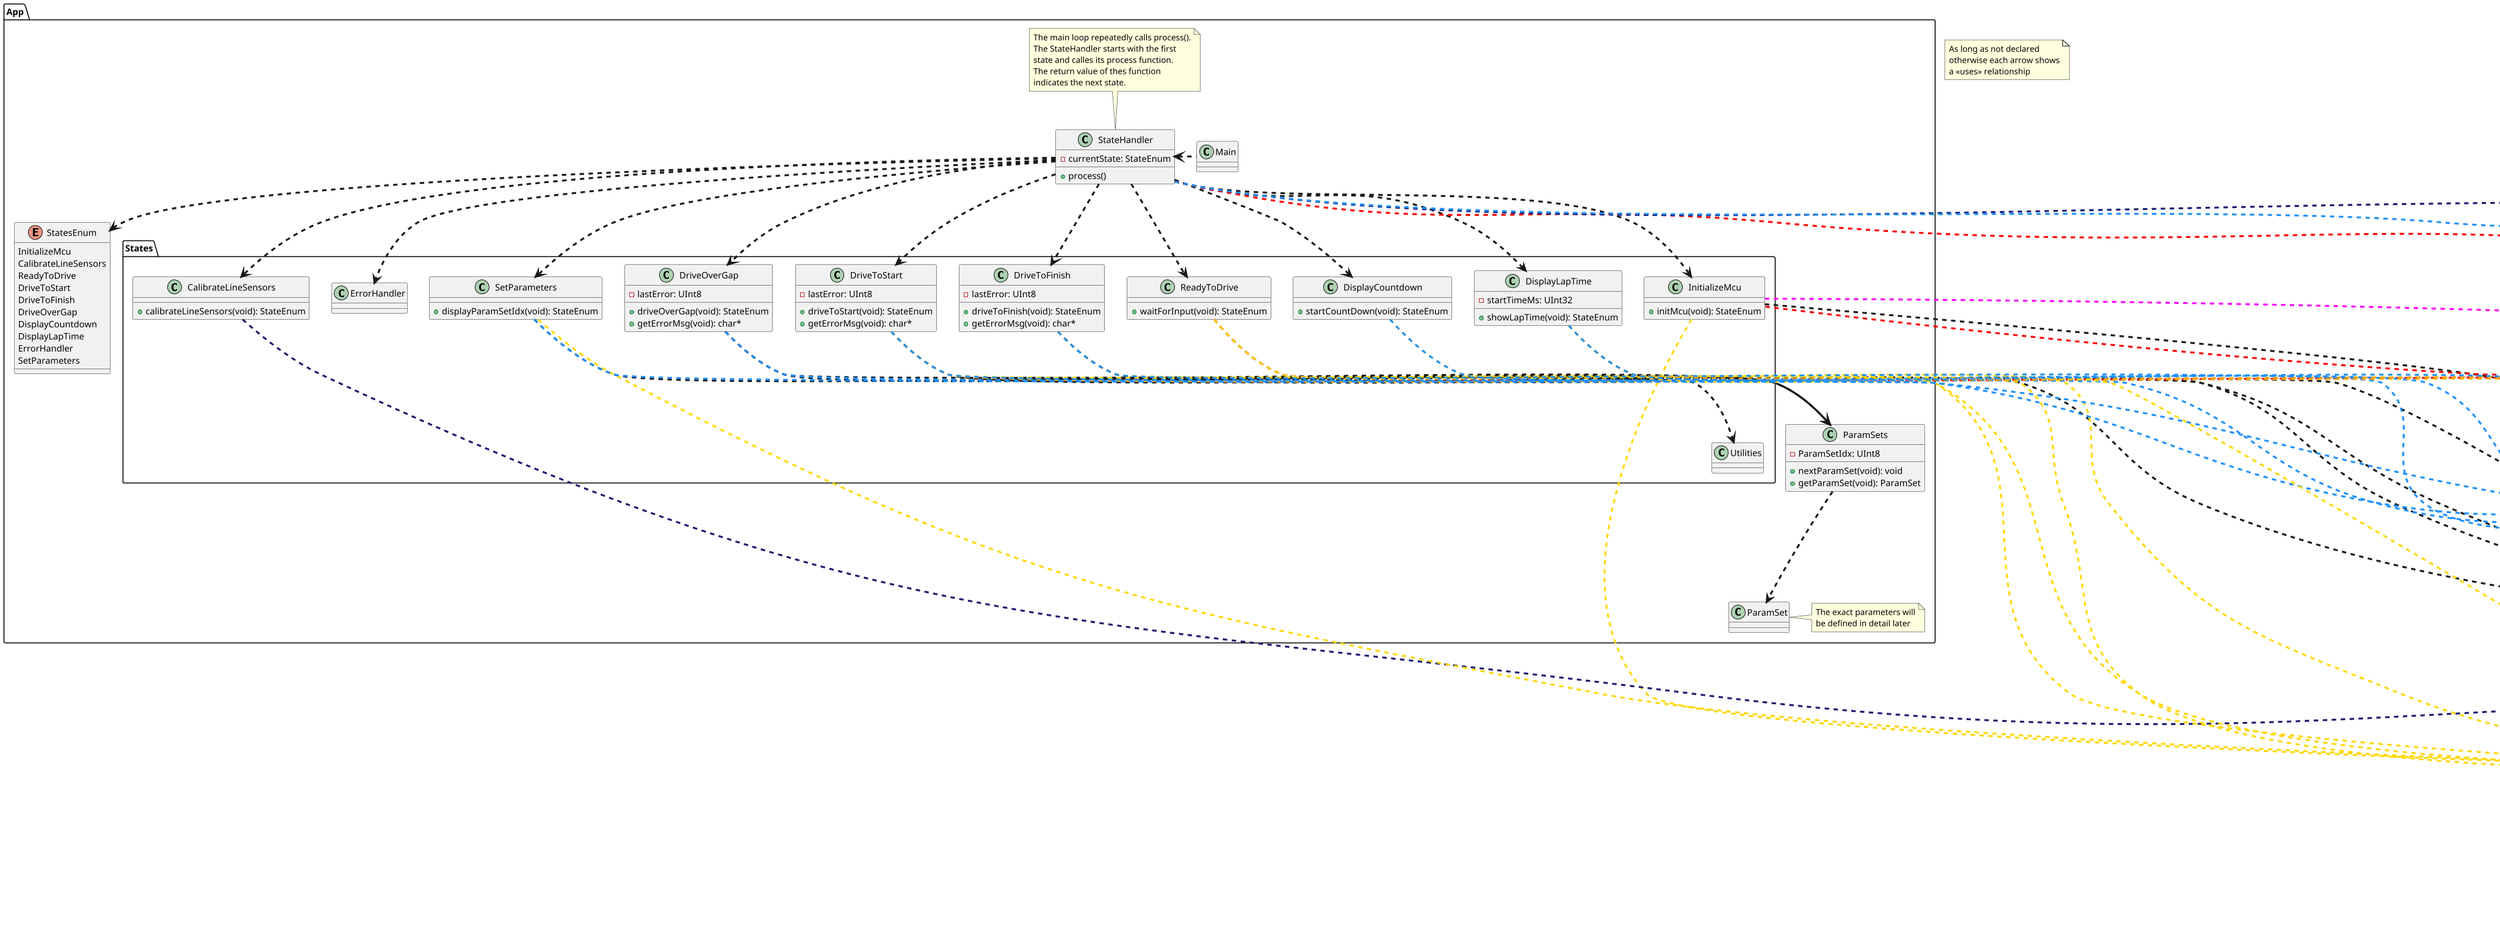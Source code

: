 @startuml Classes

skinparam dpi 100
skinparam arrowThickness 3

package App {
    enum StatesEnum {
        InitializeMcu
        CalibrateLineSensors
        ReadyToDrive
        DriveToStart
        DriveToFinish
        DriveOverGap
        DisplayCountdown
        DisplayLapTime
        ErrorHandler
        SetParameters
    }


    class Main { 
    }

    class ParamSet {
        '+speed: UInt8
        '+curveRadius: UInt8
    }
    note right of ParamSet
        The exact parameters will
        be defined in detail later
    end note

    class ParamSets {
        -ParamSetIdx: UInt8
        +nextParamSet(void): void
        +getParamSet(void): ParamSet
    }

    ParamSets ..> ParamSet

    class StateHandler {
        -currentState: StateEnum
        +process()
    }
    note top of StateHandler
        The main loop repeatedly calls process().
        The StateHandler starts with the first
        state and calles its process function.
        The return value of thes function
        indicates the next state.
    end note

    StateHandler ..> StatesEnum

    package States {

        StateHandler ..> InitializeMcu
        StateHandler ..> CalibrateLineSensors
        StateHandler ..> ReadyToDrive
        StateHandler ..> DriveToStart
        StateHandler ..> DriveToFinish
        StateHandler ..> DriveOverGap
        StateHandler ..> DisplayCountdown
        StateHandler ..> DisplayLapTime
        StateHandler ..> ErrorHandler
        StateHandler ..> SetParameters

        class InitializeMcu {
            +initMcu(void): StateEnum 
        }

        class CalibrateLineSensors {
            +calibrateLineSensors(void): StateEnum
        }

        class ReadyToDrive {
            +waitForInput(void): StateEnum
        }

        class DriveToStart {
            -lastError: UInt8
            +driveToStart(void): StateEnum
            +getErrorMsg(void): char*
        }
        DriveToStart ..> ParamSets

        class DriveToFinish {
            -lastError: UInt8
            +driveToFinish(void): StateEnum
            +getErrorMsg(void): char*
        }
        DriveToFinish ..> ParamSets

        class DriveOverGap {
            -lastError: UInt8
            +driveOverGap(void): StateEnum
            +getErrorMsg(void): char*
        }
        DriveOverGap ..> ParamSets
        DriveOverGap ..> Utilities

        class DisplayCountdown {
            +startCountDown(void): StateEnum
        }

        class DisplayLapTime {
            -startTimeMs: UInt32
            +showLapTime(void): StateEnum
        }

        class SetParameters {
            +displayParamSetIdx(void): StateEnum
        }

    }

    Main .left.> StateHandler
}

SetParameters ..> ParamSets

class ErrorHandler {
    +DisplayError(msg: char*): void
}

package Service {
    'As far as we know ServiceInit does not need any parameters and doesn't provide a return value
    class ServiceInit {
        +init(void): UInt8
    }
    note right of ServiceInit
        This is the init class of the package.
        It calls every init method of all
        the other classes in this package
    end note

    class Utilities {
        +displayTeamName(void): void
        +stopDriving(void): void
        +findGuideLine(void): UInt8
        +followGuideLine(tmr: Timer): UInt8
    }
    Utilities .[#MidnightBlue].> LineSensors
    Utilities .[#Green].> DriveMotors
    Utilities .[#Gold].> OledDisplay

    InitializeMcu ..> Utilities
    ReadyToDrive ..> Utilities
    DriveToStart ..> Utilities
    DriveToFinish ..> Utilities
    DisplayLapTime ..> Utilities
    ErrorHandler ..> Utilities

    class OledDisplay {
        +init(void): UInt8
        +clearScreen(void): void
        +printText(col: UInt8, row: UInt8, text: char*): void
        +setBackLight(value: Bool): void
    }

    class Buttons {
        +init(void): UInt8
        +isPressed(buttonNo: UInt8): Bool
    }

    class LineSensors {
        -threshold: UInt16
        +init(void): UInt8
        +calibrate(void): void
        +isLineDetected(sensorNo: UInt8): Bool
    }

    class DriveMotors {
        +init(void): UInt8
        +setSpeeds(speedLeft: Int16, 
        speedRight: Int16): void
    }
    note bottom of DriveMotors
        The different speeds control the
        two drive motors independently
        which allows to drive in a
        specific direction
    end note

    'Buzzer uses the function playTone because of the dry principle. Is it okay to list it as a private function should we not list it at all?
    class Buzzer {
        -playTone(freq: UInt16, volume: UInt8,
        durationMs: UInt16): void
        +init(void): UInt8
        +shortBeep(void): void
        +alarmSignal(void): void
    }

    class Timer {
        -id: UInt8
        -callback: CallbackFnctn
        -delayMs: UInt32
        -repeat: Bool
        -timeStartMs: UInt32
        +startTimer(id: UInt8, delayMs: UInt32,
         callback: CallbackFnctn, repeat: Bool): Timer
        +stopTimer(id: UInt8): Bool

        +getTimePassed(id: UInt8): UInt32
    }
    note top of Timer
        CallbackFnctn: void(*)(id: UInt8)
    end note
}


Buzzer ..> Timer

StateHandler .[#Red].> Buttons
StateHandler .[#MidnightBlue].> LineSensors
StateHandler .[#DodgerBlue].> Timer








InitializeMcu .[#Fuchsia].> ServiceInit
InitializeMcu .[#Red].> Buttons
InitializeMcu .[#Gold].> OledDisplay

CalibrateLineSensors .[#MidnightBlue].> LineSensors

ReadyToDrive .[#Red].> Buttons
ReadyToDrive .[#Gold].> OledDisplay

DisplayCountdown .[#Gold].> OledDisplay
DisplayCountdown .[#DodgerBlue].> Timer

DriveToStart .[#Orange].> Buzzer
DriveToStart .[#Gold].> OledDisplay
DriveToStart .[#DodgerBlue].> Timer

DriveToFinish .[#Gold].> OledDisplay
DriveToFinish .[#DodgerBlue].> Timer

DriveOverGap .[#DodgerBlue].> Timer

DisplayLapTime .[#Orange].> Buzzer
DisplayLapTime .[#Gold].> OledDisplay
DisplayLapTime .[#DodgerBlue].> Timer

ErrorHandler .[#Orange].> Buzzer
ErrorHandler .[#Gold].> OledDisplay

SetParameters .[#Gold].> OledDisplay
SetParameters .[#DodgerBlue].> Timer




package Hal {
    class HalInit {
        +init(void): UInt8
    }
    note right of HalInit
        This is the init class of the package.
        It calls every init method of all
        the other classes in this package
    end note

    class Gpio {
        +init(void): UInt8
        +setDigital(pinNo: UInt8, state: Bool)
        +getDigital(pinNo: UInt8): Bool
        +getAnalog(pinNo: UInt8): UInt16
    }

    class Pwm {
        +init(void): UInt8
        +enable(pinNo: UInt8): void
        +disable(pinNo: UInt8): void
        +setPwm(pinNo: UInt8, duty: UInt8)
    }
    note right of Pwm::"setPwm"
        duty cycle ranges from 0 (0%) to 255 (100%)
    end note

    class TickTimer {
        +init(void): UInt8
        +getTickCount(void): UInt32
    }

}

/'
used colors
    [#Red]
    [#Orange]
    [#Gold]
    [#Green]
    [#DodgerBlue]
    [#MidnightBlue]
    [#DarkMagenta]
    [#Fuchsia]
'/

ServiceInit .[#Fuchsia].> HalInit

OledDisplay .[#Gold].> Gpio

Buttons .[#Red].> Gpio

Timer .[#DodgerBlue].> TickTimer

LineSensors .[#MidnightBlue].> Gpio

DriveMotors .[#Green].> Pwm

Buzzer .[#Orange].> Pwm



note as N1
    As long as not declared
    otherwise each arrow shows
    a <<uses>> relationship
end note




ServiceInit .[#Fuchsia].> ErrorHandler
HalInit ..> ErrorHandler

@enduml